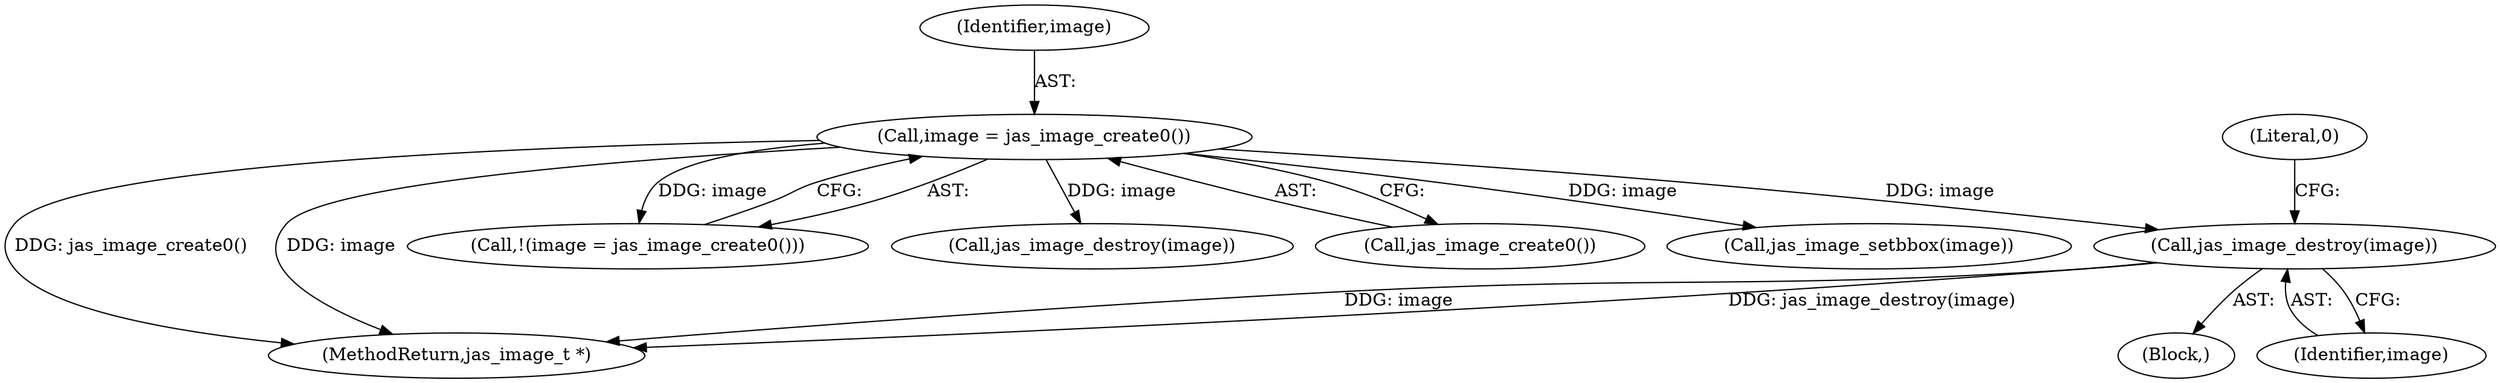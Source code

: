 digraph "0_jasper_d42b2388f7f8e0332c846675133acea151fc557a_12@pointer" {
"1000270" [label="(Call,jas_image_destroy(image))"];
"1000119" [label="(Call,image = jas_image_create0())"];
"1000270" [label="(Call,jas_image_destroy(image))"];
"1000119" [label="(Call,image = jas_image_create0())"];
"1000282" [label="(MethodReturn,jas_image_t *)"];
"1000273" [label="(Literal,0)"];
"1000118" [label="(Call,!(image = jas_image_create0()))"];
"1000269" [label="(Block,)"];
"1000271" [label="(Identifier,image)"];
"1000153" [label="(Call,jas_image_destroy(image))"];
"1000121" [label="(Call,jas_image_create0())"];
"1000278" [label="(Call,jas_image_setbbox(image))"];
"1000120" [label="(Identifier,image)"];
"1000270" -> "1000269"  [label="AST: "];
"1000270" -> "1000271"  [label="CFG: "];
"1000271" -> "1000270"  [label="AST: "];
"1000273" -> "1000270"  [label="CFG: "];
"1000270" -> "1000282"  [label="DDG: jas_image_destroy(image)"];
"1000270" -> "1000282"  [label="DDG: image"];
"1000119" -> "1000270"  [label="DDG: image"];
"1000119" -> "1000118"  [label="AST: "];
"1000119" -> "1000121"  [label="CFG: "];
"1000120" -> "1000119"  [label="AST: "];
"1000121" -> "1000119"  [label="AST: "];
"1000118" -> "1000119"  [label="CFG: "];
"1000119" -> "1000282"  [label="DDG: jas_image_create0()"];
"1000119" -> "1000282"  [label="DDG: image"];
"1000119" -> "1000118"  [label="DDG: image"];
"1000119" -> "1000153"  [label="DDG: image"];
"1000119" -> "1000278"  [label="DDG: image"];
}

